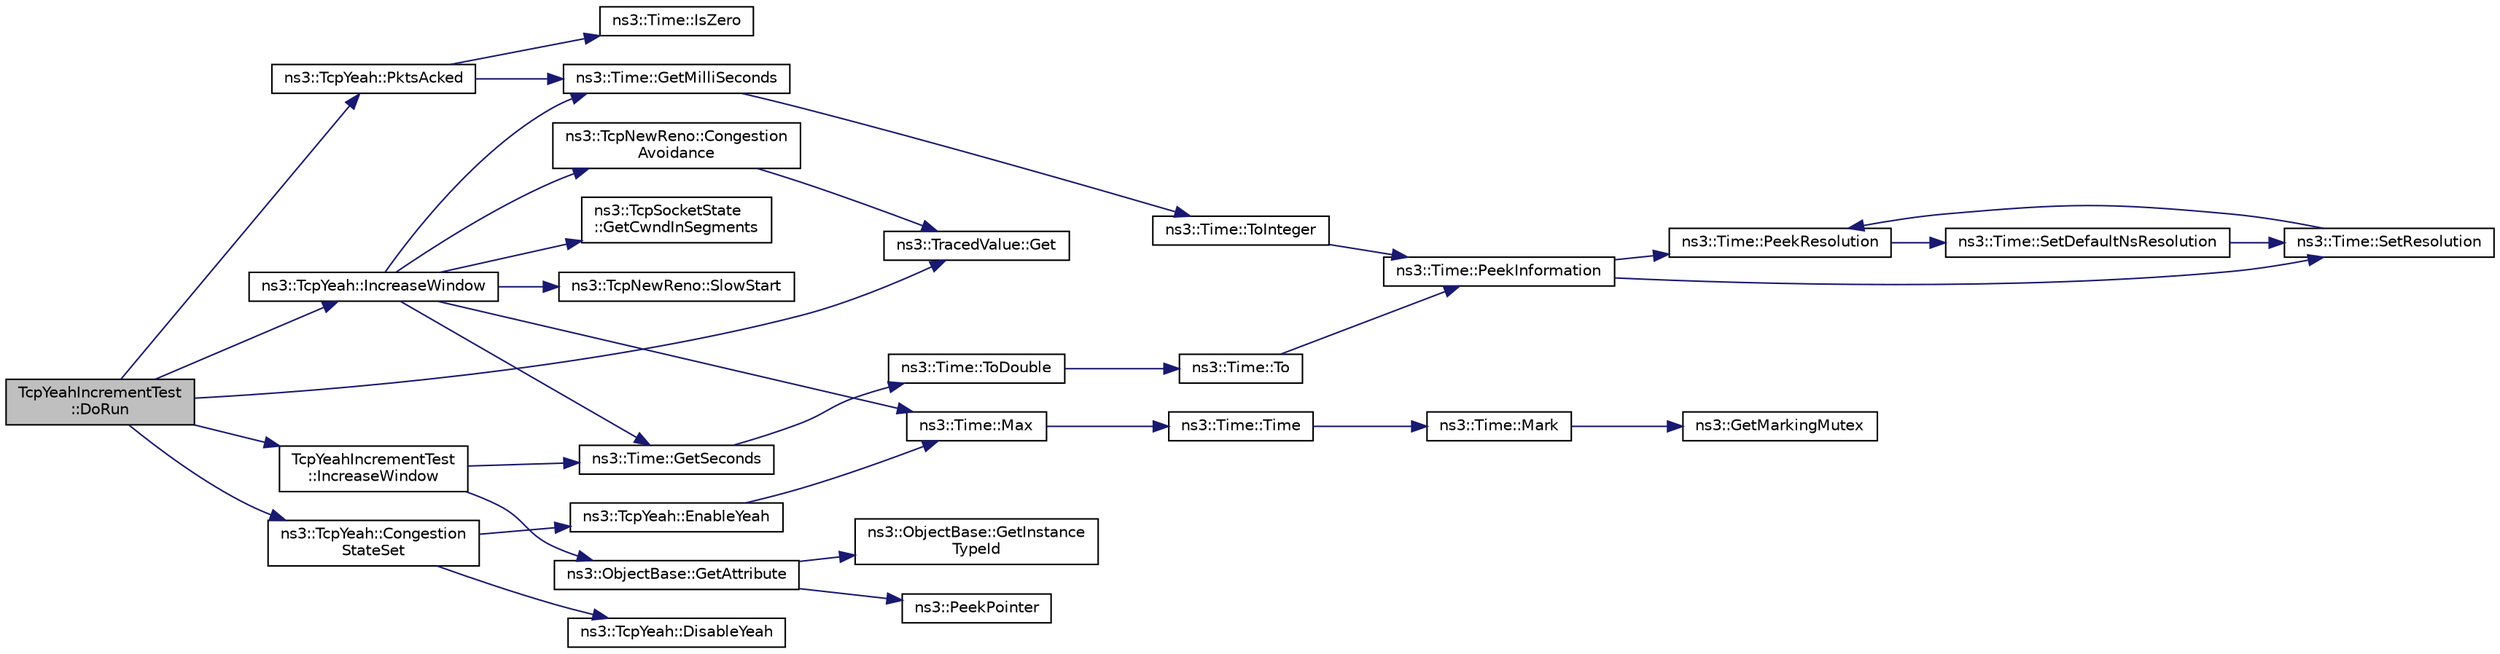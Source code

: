digraph "TcpYeahIncrementTest::DoRun"
{
  edge [fontname="Helvetica",fontsize="10",labelfontname="Helvetica",labelfontsize="10"];
  node [fontname="Helvetica",fontsize="10",shape=record];
  rankdir="LR";
  Node1 [label="TcpYeahIncrementTest\l::DoRun",height=0.2,width=0.4,color="black", fillcolor="grey75", style="filled", fontcolor="black"];
  Node1 -> Node2 [color="midnightblue",fontsize="10",style="solid"];
  Node2 [label="ns3::TcpYeah::PktsAcked",height=0.2,width=0.4,color="black", fillcolor="white", style="filled",URL="$d5/d18/classns3_1_1TcpYeah.html#a2423d9c6a6aea3c8e58749c9219d2fbd",tooltip="Compute RTTs needed to execute YeAH algorithm. "];
  Node2 -> Node3 [color="midnightblue",fontsize="10",style="solid"];
  Node3 [label="ns3::Time::IsZero",height=0.2,width=0.4,color="black", fillcolor="white", style="filled",URL="$dc/d04/classns3_1_1Time.html#ae47420e5c8a04d222b18ee13c2a95799"];
  Node2 -> Node4 [color="midnightblue",fontsize="10",style="solid"];
  Node4 [label="ns3::Time::GetMilliSeconds",height=0.2,width=0.4,color="black", fillcolor="white", style="filled",URL="$dc/d04/classns3_1_1Time.html#aba3428a8b6c4c8d9014ce44145081f34"];
  Node4 -> Node5 [color="midnightblue",fontsize="10",style="solid"];
  Node5 [label="ns3::Time::ToInteger",height=0.2,width=0.4,color="black", fillcolor="white", style="filled",URL="$dc/d04/classns3_1_1Time.html#a0c9c8fb9ec7222c7799c1081f14f6031"];
  Node5 -> Node6 [color="midnightblue",fontsize="10",style="solid"];
  Node6 [label="ns3::Time::PeekInformation",height=0.2,width=0.4,color="black", fillcolor="white", style="filled",URL="$dc/d04/classns3_1_1Time.html#a0b023c55c20582aa7c1781aacf128034"];
  Node6 -> Node7 [color="midnightblue",fontsize="10",style="solid"];
  Node7 [label="ns3::Time::PeekResolution",height=0.2,width=0.4,color="black", fillcolor="white", style="filled",URL="$dc/d04/classns3_1_1Time.html#a963e53522278fcbdf1ab9f7adbd0f5d6"];
  Node7 -> Node8 [color="midnightblue",fontsize="10",style="solid"];
  Node8 [label="ns3::Time::SetDefaultNsResolution",height=0.2,width=0.4,color="black", fillcolor="white", style="filled",URL="$dc/d04/classns3_1_1Time.html#a6a872e62f71dfa817fef2c549473d980"];
  Node8 -> Node9 [color="midnightblue",fontsize="10",style="solid"];
  Node9 [label="ns3::Time::SetResolution",height=0.2,width=0.4,color="black", fillcolor="white", style="filled",URL="$dc/d04/classns3_1_1Time.html#ac89165ba7715b66017a49c718f4aef09"];
  Node9 -> Node7 [color="midnightblue",fontsize="10",style="solid"];
  Node6 -> Node9 [color="midnightblue",fontsize="10",style="solid"];
  Node1 -> Node10 [color="midnightblue",fontsize="10",style="solid"];
  Node10 [label="ns3::TcpYeah::Congestion\lStateSet",height=0.2,width=0.4,color="black", fillcolor="white", style="filled",URL="$d5/d18/classns3_1_1TcpYeah.html#ad3d8b9d44b3a29ab9f30aabc4af9c08a",tooltip="Enable/disable YeAH algorithm depending on the congestion state. "];
  Node10 -> Node11 [color="midnightblue",fontsize="10",style="solid"];
  Node11 [label="ns3::TcpYeah::EnableYeah",height=0.2,width=0.4,color="black", fillcolor="white", style="filled",URL="$d5/d18/classns3_1_1TcpYeah.html#ad2f91d04a90f689b9cfd05a26de6472e",tooltip="Enable YeAH algorithm to start taking YeAH samples. "];
  Node11 -> Node12 [color="midnightblue",fontsize="10",style="solid"];
  Node12 [label="ns3::Time::Max",height=0.2,width=0.4,color="black", fillcolor="white", style="filled",URL="$dc/d04/classns3_1_1Time.html#ad3414eb47d40a34971d5e78db88cfc72"];
  Node12 -> Node13 [color="midnightblue",fontsize="10",style="solid"];
  Node13 [label="ns3::Time::Time",height=0.2,width=0.4,color="black", fillcolor="white", style="filled",URL="$dc/d04/classns3_1_1Time.html#a8a39dc1b8cbbd7fe6d940e492d1b925e"];
  Node13 -> Node14 [color="midnightblue",fontsize="10",style="solid"];
  Node14 [label="ns3::Time::Mark",height=0.2,width=0.4,color="black", fillcolor="white", style="filled",URL="$dc/d04/classns3_1_1Time.html#aa7eef2a1119c1c4855d99f1e83d44c54"];
  Node14 -> Node15 [color="midnightblue",fontsize="10",style="solid"];
  Node15 [label="ns3::GetMarkingMutex",height=0.2,width=0.4,color="black", fillcolor="white", style="filled",URL="$d7/d2e/namespacens3.html#ac4356aa982bd2ddb0f7ebbf94539919d"];
  Node10 -> Node16 [color="midnightblue",fontsize="10",style="solid"];
  Node16 [label="ns3::TcpYeah::DisableYeah",height=0.2,width=0.4,color="black", fillcolor="white", style="filled",URL="$d5/d18/classns3_1_1TcpYeah.html#adc197c96e9d2c942f9a2b1c599c73f73",tooltip="Stop taking YeAH samples. "];
  Node1 -> Node17 [color="midnightblue",fontsize="10",style="solid"];
  Node17 [label="ns3::TcpYeah::IncreaseWindow",height=0.2,width=0.4,color="black", fillcolor="white", style="filled",URL="$d5/d18/classns3_1_1TcpYeah.html#aa1efa60adbcb1dfad8d188deef7ed2ea",tooltip="Adjust cwnd following YeAH dual-mode algorithm. "];
  Node17 -> Node18 [color="midnightblue",fontsize="10",style="solid"];
  Node18 [label="ns3::TcpNewReno::SlowStart",height=0.2,width=0.4,color="black", fillcolor="white", style="filled",URL="$d9/d54/classns3_1_1TcpNewReno.html#a1cf5fd9585eb3b745727f4f5beae0706",tooltip="Tcp NewReno slow start algorithm. "];
  Node17 -> Node19 [color="midnightblue",fontsize="10",style="solid"];
  Node19 [label="ns3::TcpNewReno::Congestion\lAvoidance",height=0.2,width=0.4,color="black", fillcolor="white", style="filled",URL="$d9/d54/classns3_1_1TcpNewReno.html#a34a5eec0649a7b485852c74c825e14ba",tooltip="NewReno congestion avoidance. "];
  Node19 -> Node20 [color="midnightblue",fontsize="10",style="solid"];
  Node20 [label="ns3::TracedValue::Get",height=0.2,width=0.4,color="black", fillcolor="white", style="filled",URL="$df/d97/classns3_1_1TracedValue.html#a10fddd1de961ac65acfbeb440a1e8551"];
  Node17 -> Node21 [color="midnightblue",fontsize="10",style="solid"];
  Node21 [label="ns3::TcpSocketState\l::GetCwndInSegments",height=0.2,width=0.4,color="black", fillcolor="white", style="filled",URL="$dd/db9/classns3_1_1TcpSocketState.html#ab6dfe309ca53fd3207dcafede75ad12d",tooltip="Get cwnd in segments rather than bytes. "];
  Node17 -> Node22 [color="midnightblue",fontsize="10",style="solid"];
  Node22 [label="ns3::Time::GetSeconds",height=0.2,width=0.4,color="black", fillcolor="white", style="filled",URL="$dc/d04/classns3_1_1Time.html#a8f20d5c3b0902d7b4320982f340b57c8"];
  Node22 -> Node23 [color="midnightblue",fontsize="10",style="solid"];
  Node23 [label="ns3::Time::ToDouble",height=0.2,width=0.4,color="black", fillcolor="white", style="filled",URL="$dc/d04/classns3_1_1Time.html#a5fc320666cc3f9b379e64e9263e332b3"];
  Node23 -> Node24 [color="midnightblue",fontsize="10",style="solid"];
  Node24 [label="ns3::Time::To",height=0.2,width=0.4,color="black", fillcolor="white", style="filled",URL="$dc/d04/classns3_1_1Time.html#a04904d9cb915f816b62df3d4e65ce78c"];
  Node24 -> Node6 [color="midnightblue",fontsize="10",style="solid"];
  Node17 -> Node4 [color="midnightblue",fontsize="10",style="solid"];
  Node17 -> Node12 [color="midnightblue",fontsize="10",style="solid"];
  Node1 -> Node25 [color="midnightblue",fontsize="10",style="solid"];
  Node25 [label="TcpYeahIncrementTest\l::IncreaseWindow",height=0.2,width=0.4,color="black", fillcolor="white", style="filled",URL="$d5/d18/classTcpYeahIncrementTest.html#a09968ca2fd878753b5cf736c1d918076",tooltip="Increases the TCP window. "];
  Node25 -> Node26 [color="midnightblue",fontsize="10",style="solid"];
  Node26 [label="ns3::ObjectBase::GetAttribute",height=0.2,width=0.4,color="black", fillcolor="white", style="filled",URL="$d2/dac/classns3_1_1ObjectBase.html#a895d1de2f96063d0e0fd78463e7a7e30"];
  Node26 -> Node27 [color="midnightblue",fontsize="10",style="solid"];
  Node27 [label="ns3::ObjectBase::GetInstance\lTypeId",height=0.2,width=0.4,color="black", fillcolor="white", style="filled",URL="$d2/dac/classns3_1_1ObjectBase.html#abe5b43a6f5b99a92a4c3122db31f06fb"];
  Node26 -> Node28 [color="midnightblue",fontsize="10",style="solid"];
  Node28 [label="ns3::PeekPointer",height=0.2,width=0.4,color="black", fillcolor="white", style="filled",URL="$d7/d2e/namespacens3.html#af2a7557fe9afdd98d8f6f8f6e412cf5a"];
  Node25 -> Node22 [color="midnightblue",fontsize="10",style="solid"];
  Node1 -> Node20 [color="midnightblue",fontsize="10",style="solid"];
}
